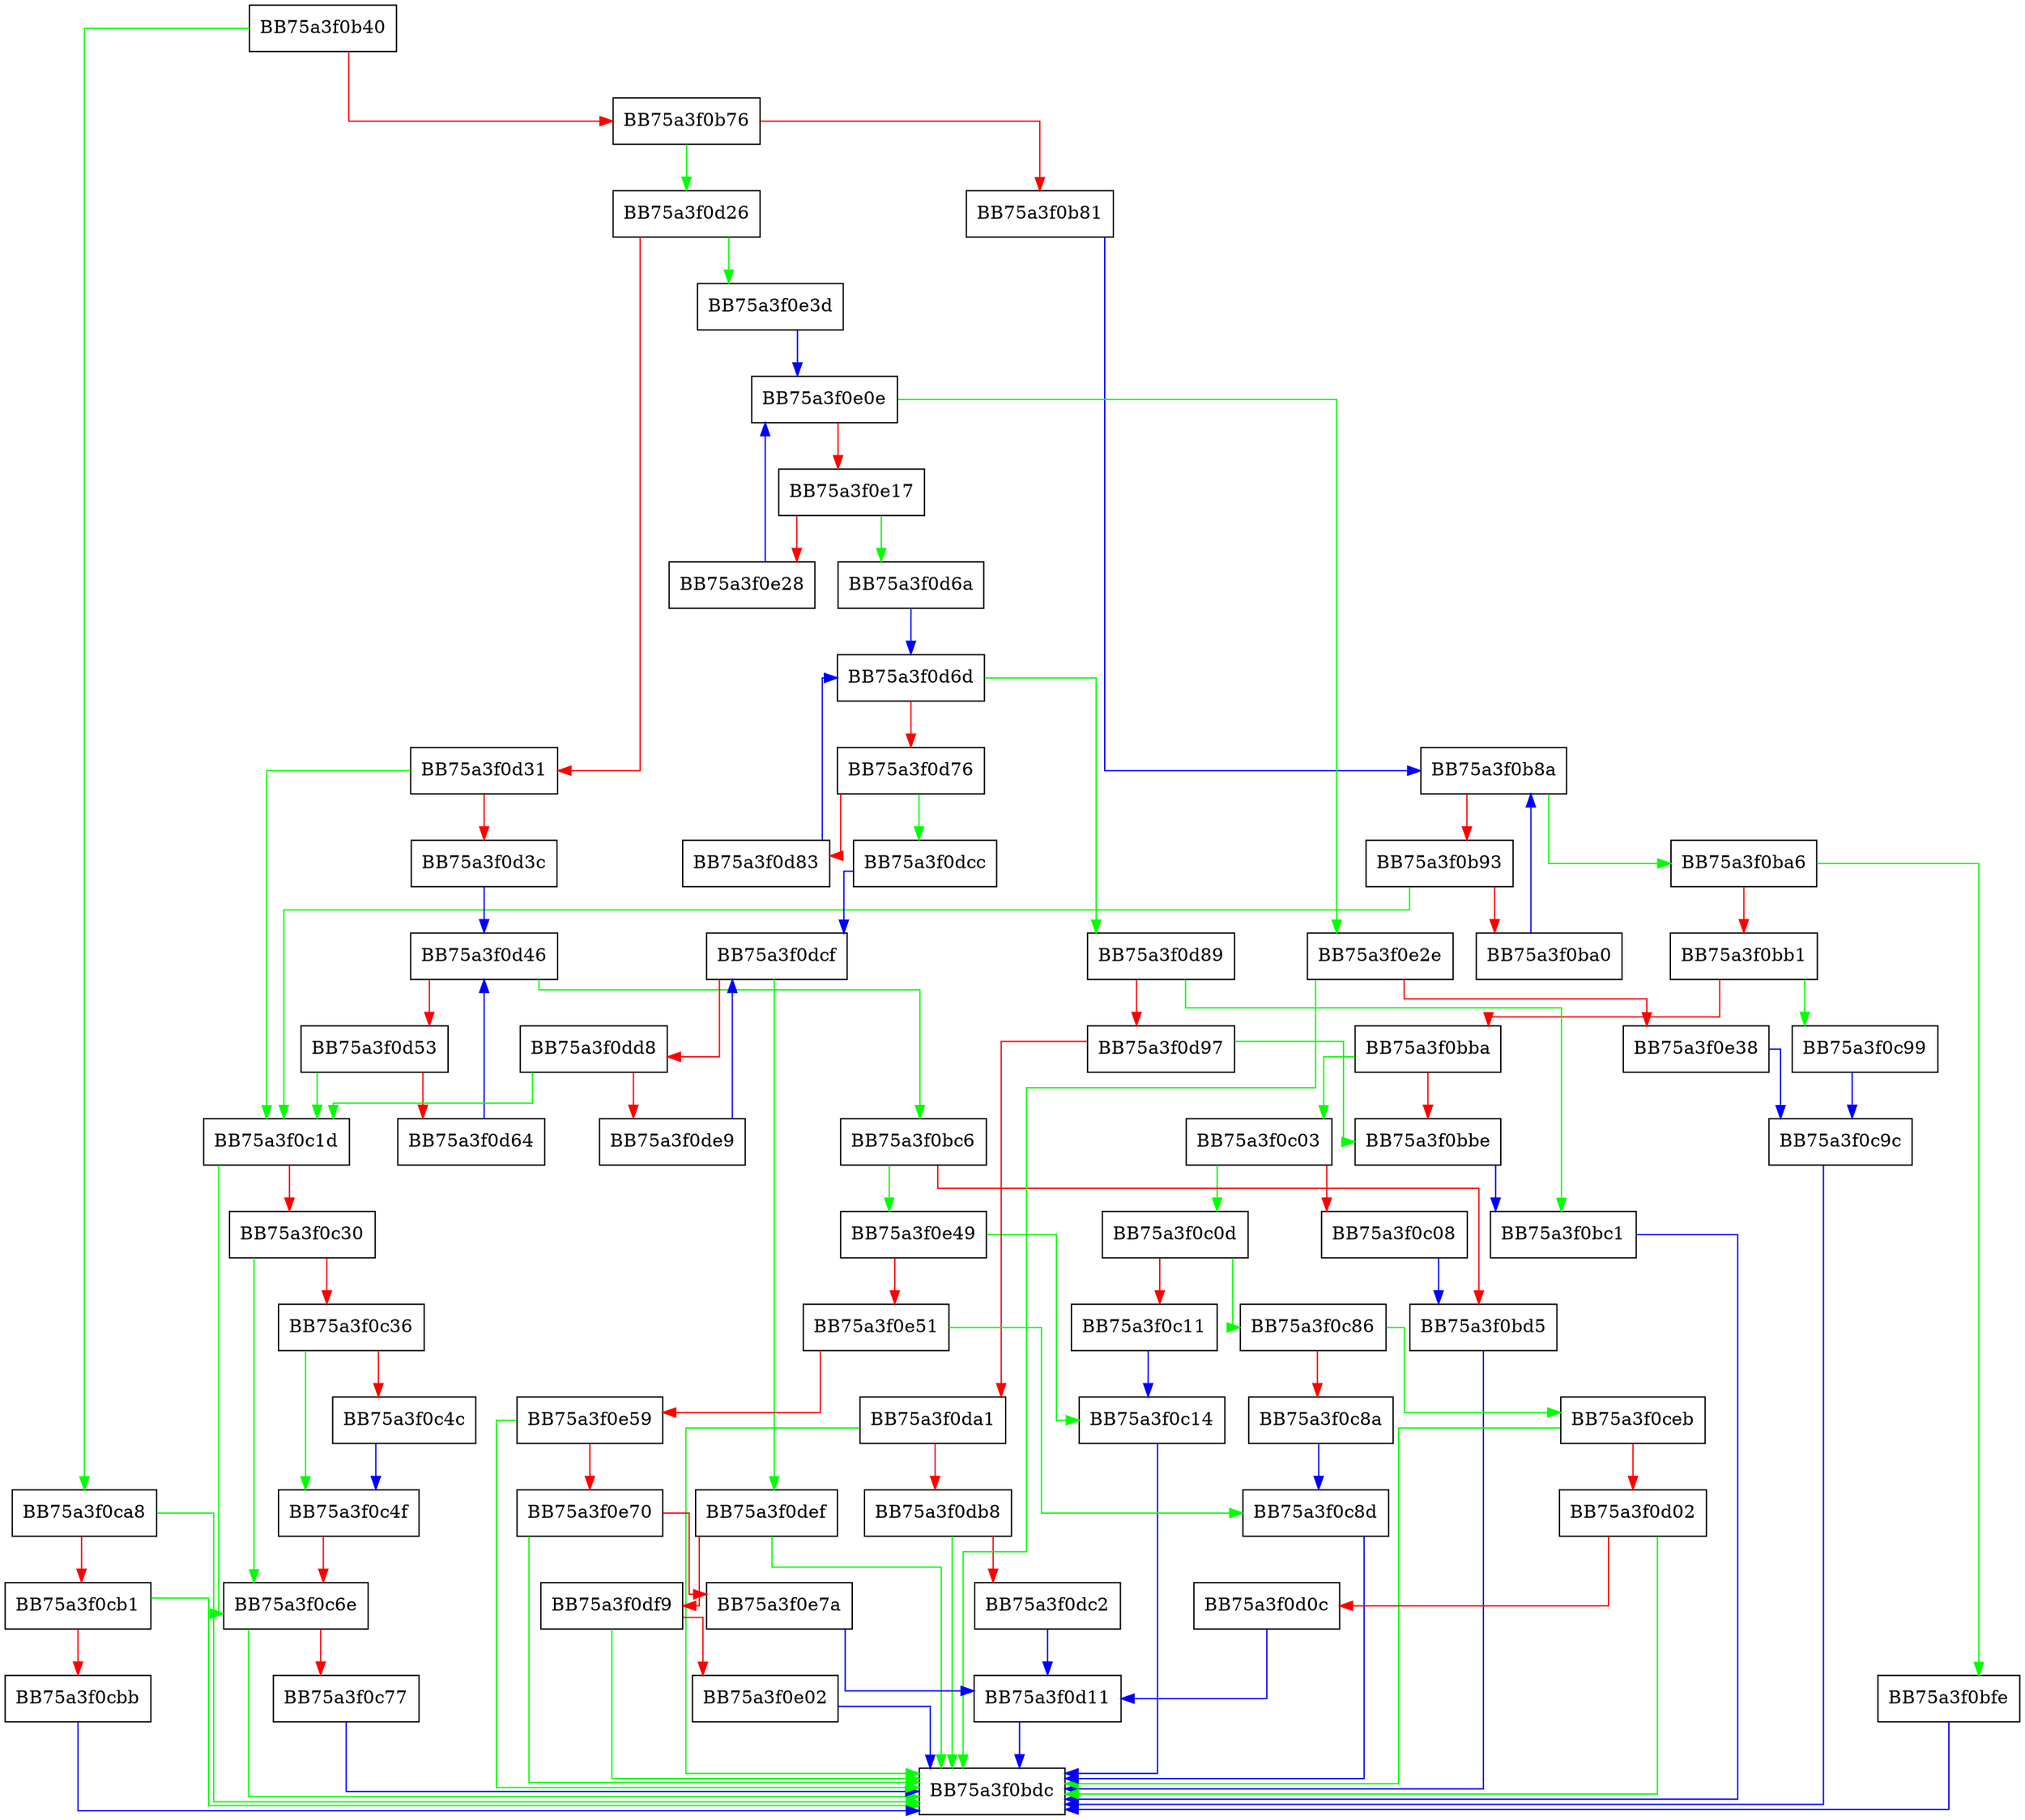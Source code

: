 digraph OidElement {
  node [shape="box"];
  graph [splines=ortho];
  BB75a3f0b40 -> BB75a3f0ca8 [color="green"];
  BB75a3f0b40 -> BB75a3f0b76 [color="red"];
  BB75a3f0b76 -> BB75a3f0d26 [color="green"];
  BB75a3f0b76 -> BB75a3f0b81 [color="red"];
  BB75a3f0b81 -> BB75a3f0b8a [color="blue"];
  BB75a3f0b8a -> BB75a3f0ba6 [color="green"];
  BB75a3f0b8a -> BB75a3f0b93 [color="red"];
  BB75a3f0b93 -> BB75a3f0c1d [color="green"];
  BB75a3f0b93 -> BB75a3f0ba0 [color="red"];
  BB75a3f0ba0 -> BB75a3f0b8a [color="blue"];
  BB75a3f0ba6 -> BB75a3f0bfe [color="green"];
  BB75a3f0ba6 -> BB75a3f0bb1 [color="red"];
  BB75a3f0bb1 -> BB75a3f0c99 [color="green"];
  BB75a3f0bb1 -> BB75a3f0bba [color="red"];
  BB75a3f0bba -> BB75a3f0c03 [color="green"];
  BB75a3f0bba -> BB75a3f0bbe [color="red"];
  BB75a3f0bbe -> BB75a3f0bc1 [color="blue"];
  BB75a3f0bc1 -> BB75a3f0bdc [color="blue"];
  BB75a3f0bc6 -> BB75a3f0e49 [color="green"];
  BB75a3f0bc6 -> BB75a3f0bd5 [color="red"];
  BB75a3f0bd5 -> BB75a3f0bdc [color="blue"];
  BB75a3f0bfe -> BB75a3f0bdc [color="blue"];
  BB75a3f0c03 -> BB75a3f0c0d [color="green"];
  BB75a3f0c03 -> BB75a3f0c08 [color="red"];
  BB75a3f0c08 -> BB75a3f0bd5 [color="blue"];
  BB75a3f0c0d -> BB75a3f0c86 [color="green"];
  BB75a3f0c0d -> BB75a3f0c11 [color="red"];
  BB75a3f0c11 -> BB75a3f0c14 [color="blue"];
  BB75a3f0c14 -> BB75a3f0bdc [color="blue"];
  BB75a3f0c1d -> BB75a3f0c6e [color="green"];
  BB75a3f0c1d -> BB75a3f0c30 [color="red"];
  BB75a3f0c30 -> BB75a3f0c6e [color="green"];
  BB75a3f0c30 -> BB75a3f0c36 [color="red"];
  BB75a3f0c36 -> BB75a3f0c4f [color="green"];
  BB75a3f0c36 -> BB75a3f0c4c [color="red"];
  BB75a3f0c4c -> BB75a3f0c4f [color="blue"];
  BB75a3f0c4f -> BB75a3f0c6e [color="red"];
  BB75a3f0c6e -> BB75a3f0bdc [color="green"];
  BB75a3f0c6e -> BB75a3f0c77 [color="red"];
  BB75a3f0c77 -> BB75a3f0bdc [color="blue"];
  BB75a3f0c86 -> BB75a3f0ceb [color="green"];
  BB75a3f0c86 -> BB75a3f0c8a [color="red"];
  BB75a3f0c8a -> BB75a3f0c8d [color="blue"];
  BB75a3f0c8d -> BB75a3f0bdc [color="blue"];
  BB75a3f0c99 -> BB75a3f0c9c [color="blue"];
  BB75a3f0c9c -> BB75a3f0bdc [color="blue"];
  BB75a3f0ca8 -> BB75a3f0bdc [color="green"];
  BB75a3f0ca8 -> BB75a3f0cb1 [color="red"];
  BB75a3f0cb1 -> BB75a3f0bdc [color="green"];
  BB75a3f0cb1 -> BB75a3f0cbb [color="red"];
  BB75a3f0cbb -> BB75a3f0bdc [color="blue"];
  BB75a3f0ceb -> BB75a3f0bdc [color="green"];
  BB75a3f0ceb -> BB75a3f0d02 [color="red"];
  BB75a3f0d02 -> BB75a3f0bdc [color="green"];
  BB75a3f0d02 -> BB75a3f0d0c [color="red"];
  BB75a3f0d0c -> BB75a3f0d11 [color="blue"];
  BB75a3f0d11 -> BB75a3f0bdc [color="blue"];
  BB75a3f0d26 -> BB75a3f0e3d [color="green"];
  BB75a3f0d26 -> BB75a3f0d31 [color="red"];
  BB75a3f0d31 -> BB75a3f0c1d [color="green"];
  BB75a3f0d31 -> BB75a3f0d3c [color="red"];
  BB75a3f0d3c -> BB75a3f0d46 [color="blue"];
  BB75a3f0d46 -> BB75a3f0bc6 [color="green"];
  BB75a3f0d46 -> BB75a3f0d53 [color="red"];
  BB75a3f0d53 -> BB75a3f0c1d [color="green"];
  BB75a3f0d53 -> BB75a3f0d64 [color="red"];
  BB75a3f0d64 -> BB75a3f0d46 [color="blue"];
  BB75a3f0d6a -> BB75a3f0d6d [color="blue"];
  BB75a3f0d6d -> BB75a3f0d89 [color="green"];
  BB75a3f0d6d -> BB75a3f0d76 [color="red"];
  BB75a3f0d76 -> BB75a3f0dcc [color="green"];
  BB75a3f0d76 -> BB75a3f0d83 [color="red"];
  BB75a3f0d83 -> BB75a3f0d6d [color="blue"];
  BB75a3f0d89 -> BB75a3f0bc1 [color="green"];
  BB75a3f0d89 -> BB75a3f0d97 [color="red"];
  BB75a3f0d97 -> BB75a3f0bbe [color="green"];
  BB75a3f0d97 -> BB75a3f0da1 [color="red"];
  BB75a3f0da1 -> BB75a3f0bdc [color="green"];
  BB75a3f0da1 -> BB75a3f0db8 [color="red"];
  BB75a3f0db8 -> BB75a3f0bdc [color="green"];
  BB75a3f0db8 -> BB75a3f0dc2 [color="red"];
  BB75a3f0dc2 -> BB75a3f0d11 [color="blue"];
  BB75a3f0dcc -> BB75a3f0dcf [color="blue"];
  BB75a3f0dcf -> BB75a3f0def [color="green"];
  BB75a3f0dcf -> BB75a3f0dd8 [color="red"];
  BB75a3f0dd8 -> BB75a3f0c1d [color="green"];
  BB75a3f0dd8 -> BB75a3f0de9 [color="red"];
  BB75a3f0de9 -> BB75a3f0dcf [color="blue"];
  BB75a3f0def -> BB75a3f0bdc [color="green"];
  BB75a3f0def -> BB75a3f0df9 [color="red"];
  BB75a3f0df9 -> BB75a3f0bdc [color="green"];
  BB75a3f0df9 -> BB75a3f0e02 [color="red"];
  BB75a3f0e02 -> BB75a3f0bdc [color="blue"];
  BB75a3f0e0e -> BB75a3f0e2e [color="green"];
  BB75a3f0e0e -> BB75a3f0e17 [color="red"];
  BB75a3f0e17 -> BB75a3f0d6a [color="green"];
  BB75a3f0e17 -> BB75a3f0e28 [color="red"];
  BB75a3f0e28 -> BB75a3f0e0e [color="blue"];
  BB75a3f0e2e -> BB75a3f0bdc [color="green"];
  BB75a3f0e2e -> BB75a3f0e38 [color="red"];
  BB75a3f0e38 -> BB75a3f0c9c [color="blue"];
  BB75a3f0e3d -> BB75a3f0e0e [color="blue"];
  BB75a3f0e49 -> BB75a3f0c14 [color="green"];
  BB75a3f0e49 -> BB75a3f0e51 [color="red"];
  BB75a3f0e51 -> BB75a3f0c8d [color="green"];
  BB75a3f0e51 -> BB75a3f0e59 [color="red"];
  BB75a3f0e59 -> BB75a3f0bdc [color="green"];
  BB75a3f0e59 -> BB75a3f0e70 [color="red"];
  BB75a3f0e70 -> BB75a3f0bdc [color="green"];
  BB75a3f0e70 -> BB75a3f0e7a [color="red"];
  BB75a3f0e7a -> BB75a3f0d11 [color="blue"];
}